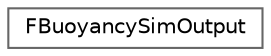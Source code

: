 digraph "Graphical Class Hierarchy"
{
 // INTERACTIVE_SVG=YES
 // LATEX_PDF_SIZE
  bgcolor="transparent";
  edge [fontname=Helvetica,fontsize=10,labelfontname=Helvetica,labelfontsize=10];
  node [fontname=Helvetica,fontsize=10,shape=box,height=0.2,width=0.4];
  rankdir="LR";
  Node0 [id="Node000000",label="FBuoyancySimOutput",height=0.2,width=0.4,color="grey40", fillcolor="white", style="filled",URL="$d9/dc7/structFBuoyancySimOutput.html",tooltip=" "];
}
